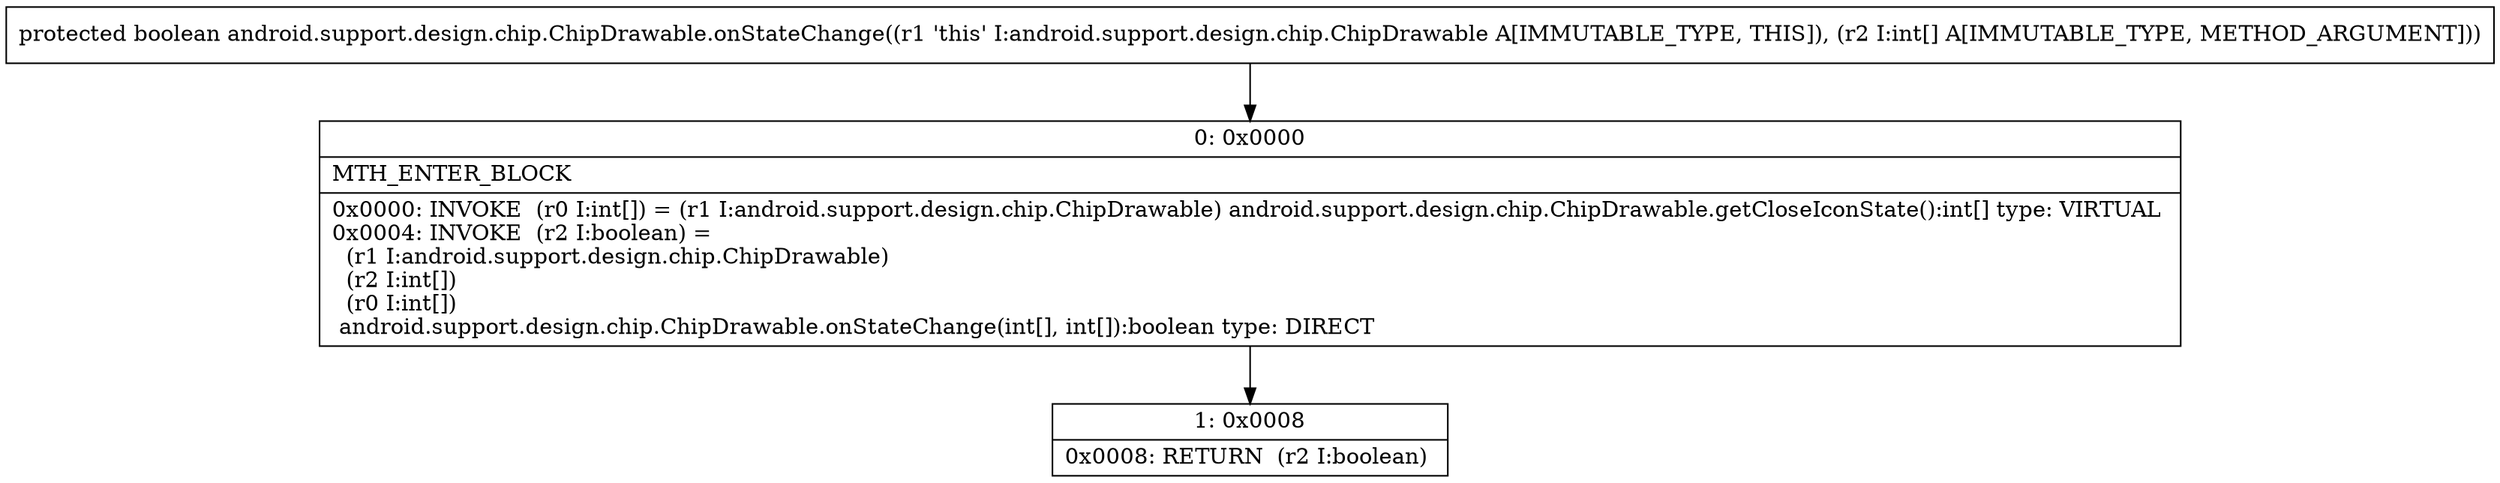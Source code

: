 digraph "CFG forandroid.support.design.chip.ChipDrawable.onStateChange([I)Z" {
Node_0 [shape=record,label="{0\:\ 0x0000|MTH_ENTER_BLOCK\l|0x0000: INVOKE  (r0 I:int[]) = (r1 I:android.support.design.chip.ChipDrawable) android.support.design.chip.ChipDrawable.getCloseIconState():int[] type: VIRTUAL \l0x0004: INVOKE  (r2 I:boolean) = \l  (r1 I:android.support.design.chip.ChipDrawable)\l  (r2 I:int[])\l  (r0 I:int[])\l android.support.design.chip.ChipDrawable.onStateChange(int[], int[]):boolean type: DIRECT \l}"];
Node_1 [shape=record,label="{1\:\ 0x0008|0x0008: RETURN  (r2 I:boolean) \l}"];
MethodNode[shape=record,label="{protected boolean android.support.design.chip.ChipDrawable.onStateChange((r1 'this' I:android.support.design.chip.ChipDrawable A[IMMUTABLE_TYPE, THIS]), (r2 I:int[] A[IMMUTABLE_TYPE, METHOD_ARGUMENT])) }"];
MethodNode -> Node_0;
Node_0 -> Node_1;
}

